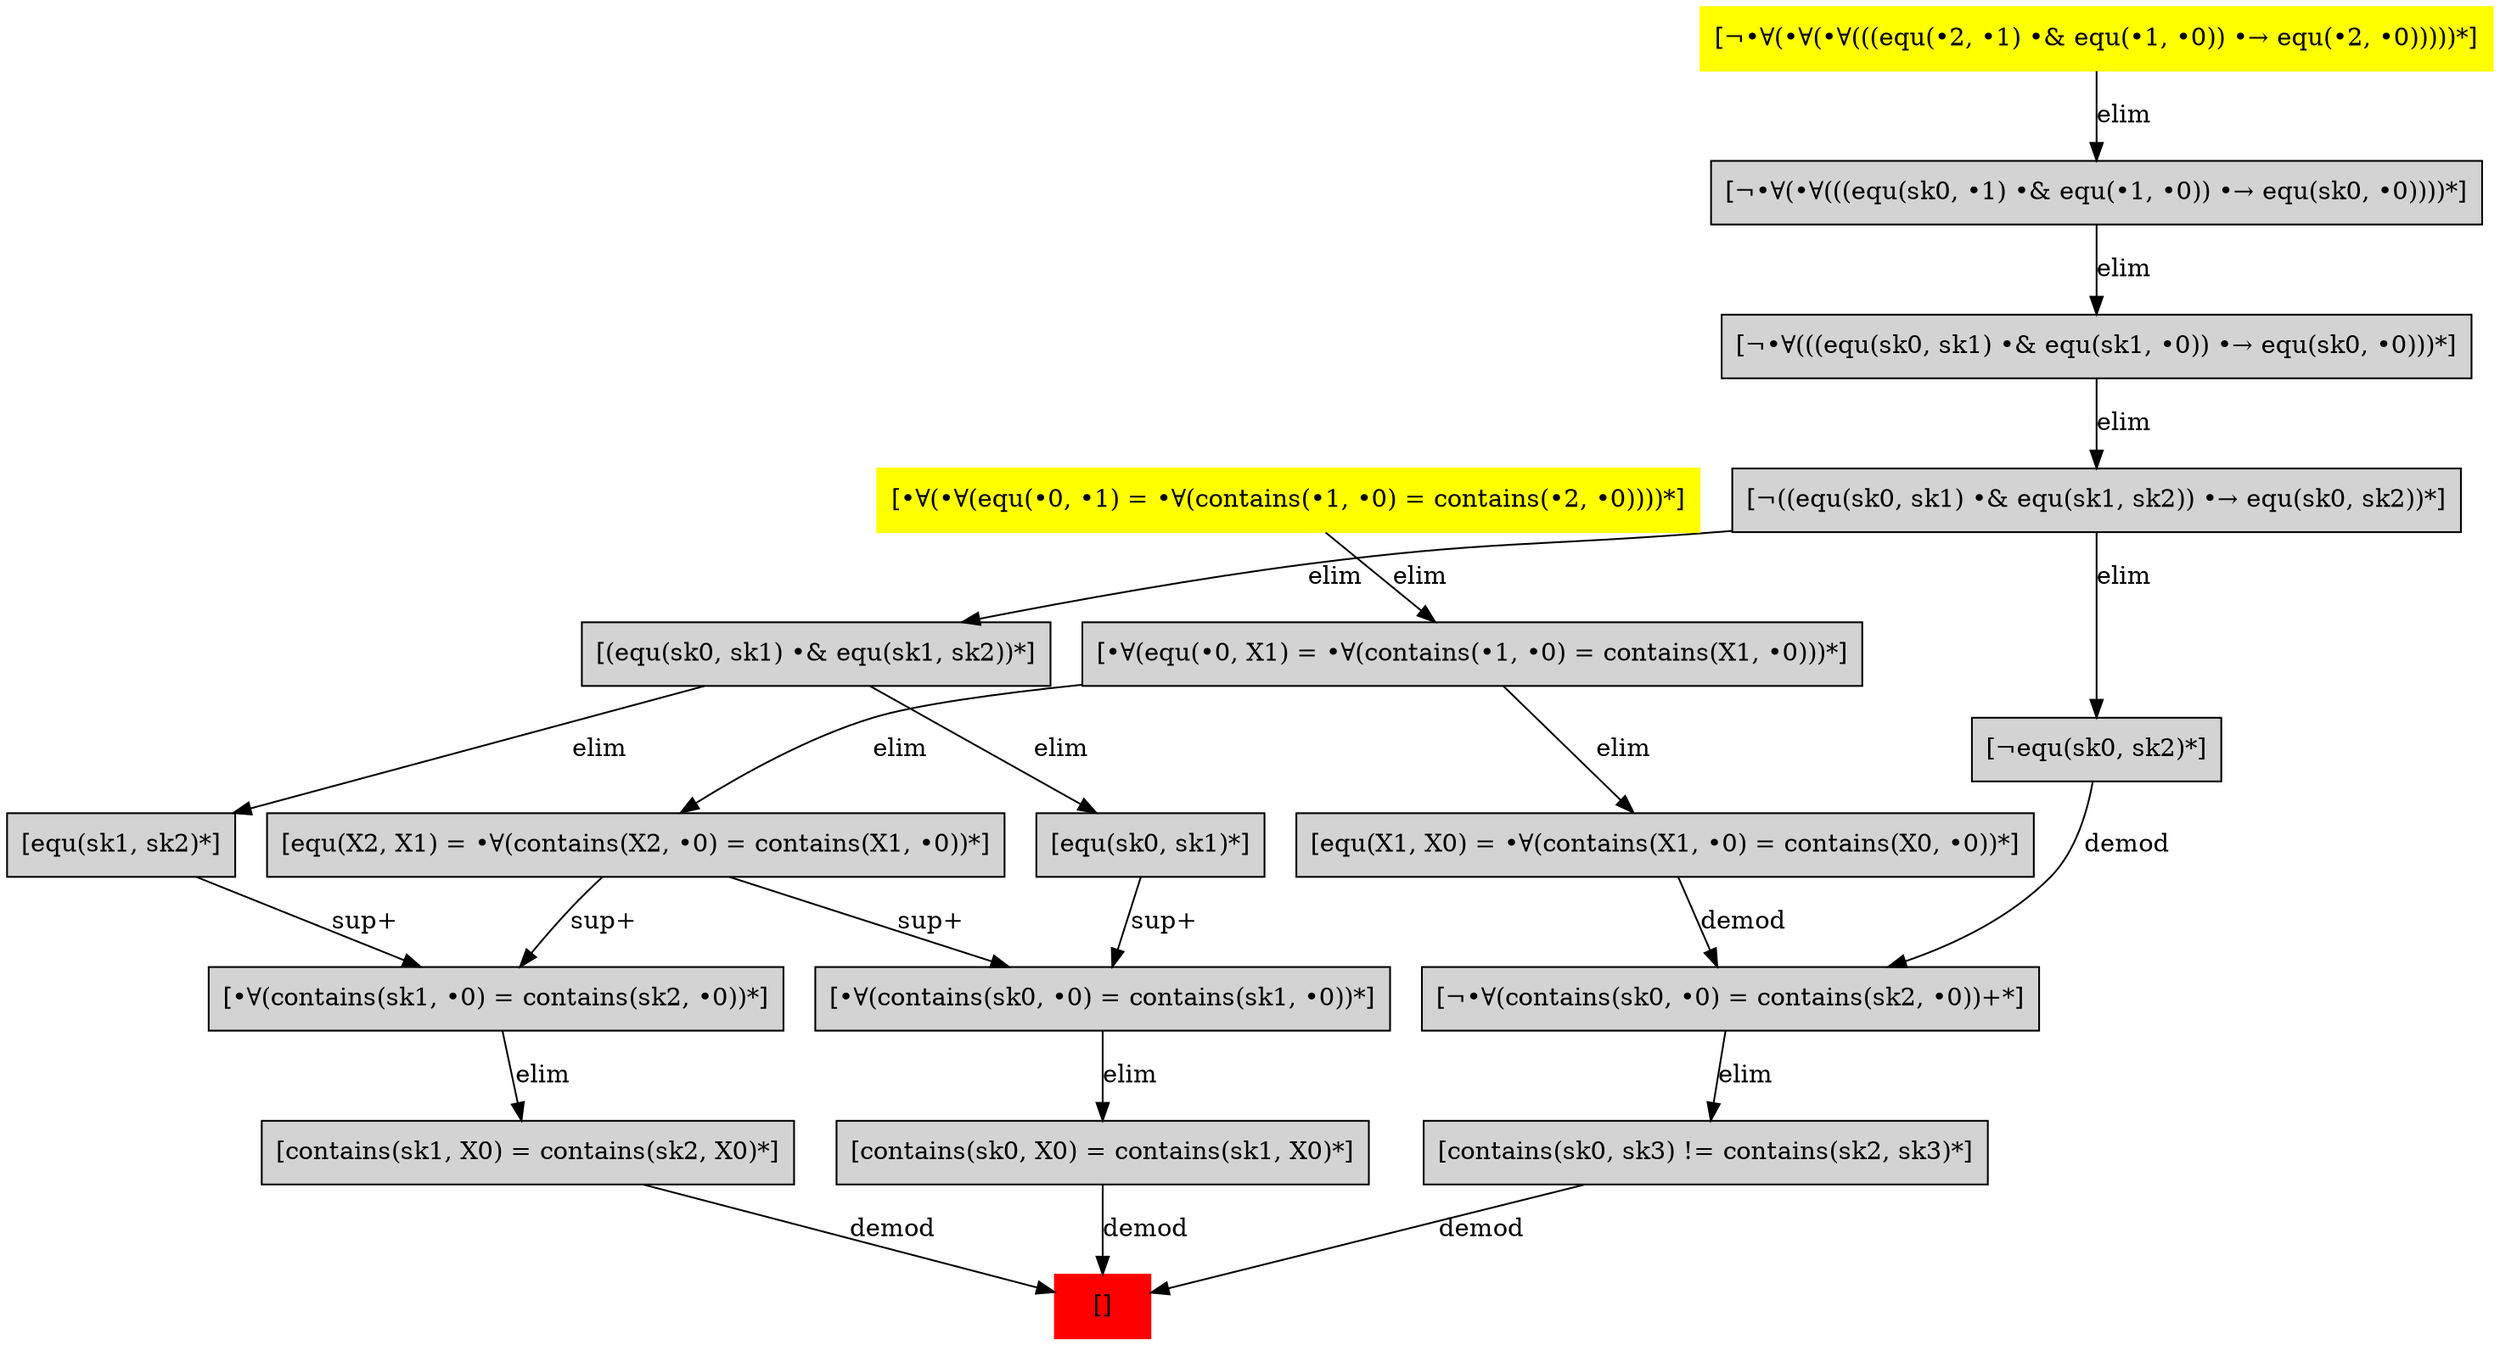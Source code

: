 digraph "pelletier_problems/equivalence.p" {
  node_5 [label="[•∀(contains(sk0, •0) = contains(sk1, •0))*]",shape=box,style=filled];
  node_5 -> node_2 [label="elim"];
  node_11 [label="[equ(sk1, sk2)*]",shape=box,style=filled];
  node_11 -> node_6 [label="sup+"];
  node_9 [label="[equ(X2, X1) = •∀(contains(X2, •0) = contains(X1, •0))*]",shape=box,style=filled];
  node_9 -> node_6 [label="sup+"];
  node_9 -> node_5 [label="sup+"];
  node_3 [label="[contains(sk1, X0) = contains(sk2, X0)*]",shape=box,style=filled];
  node_3 -> node_0 [label="demod"];
  node_10 [label="[equ(sk0, sk1)*]",shape=box,style=filled];
  node_10 -> node_5 [label="sup+"];
  node_2 [label="[contains(sk0, X0) = contains(sk1, X0)*]",shape=box,style=filled];
  node_2 -> node_0 [label="demod"];
  node_15 [label="[¬•∀(((equ(sk0, sk1) •& equ(sk1, •0)) •→ equ(sk0, •0)))*]",shape=box,style=filled];
  node_15 -> node_12 [label="elim"];
  node_4 [label="[¬•∀(contains(sk0, •0) = contains(sk2, •0))+*]",shape=box,style=filled];
  node_4 -> node_1 [label="elim"];
  node_17 [label="[¬•∀(•∀(((equ(sk0, •1) •& equ(•1, •0)) •→ equ(sk0, •0))))*]",shape=box,style=filled];
  node_17 -> node_15 [label="elim"];
  node_18 [label="[¬•∀(•∀(•∀(((equ(•2, •1) •& equ(•1, •0)) •→ equ(•2, •0)))))*]",color=yellow,shape=box,style=filled];
  node_18 -> node_17 [label="elim"];
  node_8 [label="[equ(X1, X0) = •∀(contains(X1, •0) = contains(X0, •0))*]",shape=box,style=filled];
  node_8 -> node_4 [label="demod"];
  node_1 [label="[contains(sk0, sk3) != contains(sk2, sk3)*]",shape=box,style=filled];
  node_1 -> node_0 [label="demod"];
  node_14 [label="[(equ(sk0, sk1) •& equ(sk1, sk2))*]",shape=box,style=filled];
  node_14 -> node_11 [label="elim"];
  node_14 -> node_10 [label="elim"];
  node_0 [label="[]",color=red,shape=box,style=filled];
  node_16 [label="[•∀(•∀(equ(•0, •1) = •∀(contains(•1, •0) = contains(•2, •0))))*]",color=yellow,shape=box,style=filled];
  node_16 -> node_13 [label="elim"];
  node_13 [label="[•∀(equ(•0, X1) = •∀(contains(•1, •0) = contains(X1, •0)))*]",shape=box,style=filled];
  node_13 -> node_9 [label="elim"];
  node_13 -> node_8 [label="elim"];
  node_7 [label="[¬equ(sk0, sk2)*]",shape=box,style=filled];
  node_7 -> node_4 [label="demod"];
  node_6 [label="[•∀(contains(sk1, •0) = contains(sk2, •0))*]",shape=box,style=filled];
  node_6 -> node_3 [label="elim"];
  node_12 [label="[¬((equ(sk0, sk1) •& equ(sk1, sk2)) •→ equ(sk0, sk2))*]",shape=box,style=filled];
  node_12 -> node_14 [label="elim"];
  node_12 -> node_7 [label="elim"];
}
